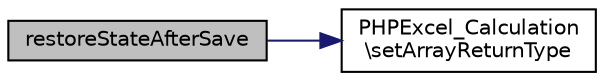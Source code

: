 digraph "restoreStateAfterSave"
{
  edge [fontname="Helvetica",fontsize="10",labelfontname="Helvetica",labelfontsize="10"];
  node [fontname="Helvetica",fontsize="10",shape=record];
  rankdir="LR";
  Node56 [label="restoreStateAfterSave",height=0.2,width=0.4,color="black", fillcolor="grey75", style="filled", fontcolor="black"];
  Node56 -> Node57 [color="midnightblue",fontsize="10",style="solid",fontname="Helvetica"];
  Node57 [label="PHPExcel_Calculation\l\\setArrayReturnType",height=0.2,width=0.4,color="black", fillcolor="white", style="filled",URL="$class_p_h_p_excel___calculation.html#abb388070bc402b8fb947320520dc774c"];
}
